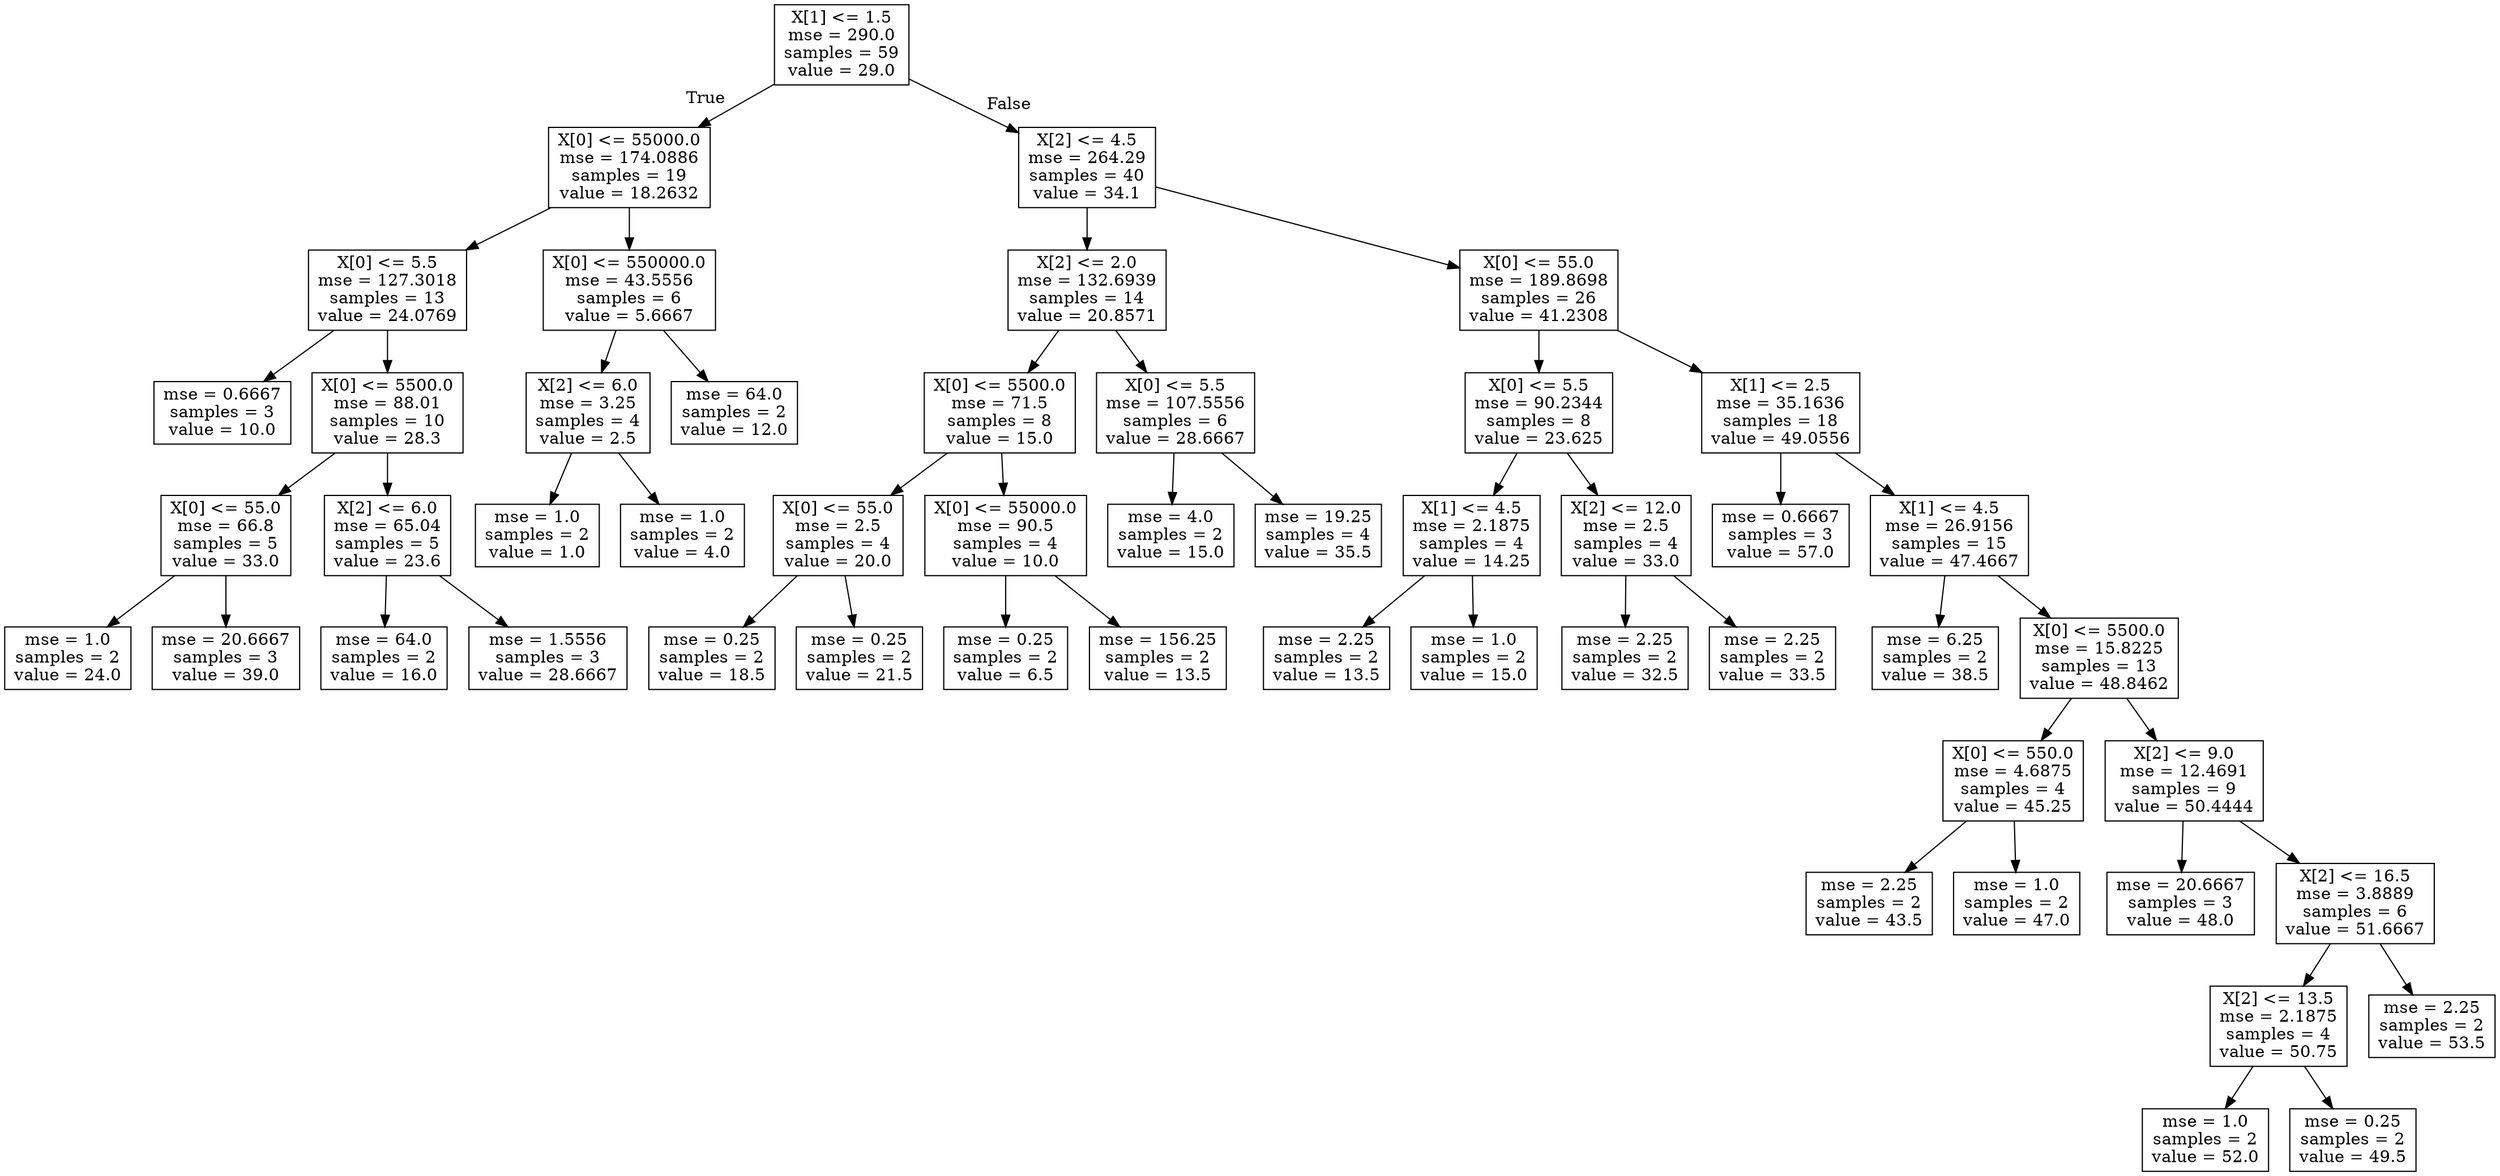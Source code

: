 digraph Tree {
node [shape=box] ;
0 [label="X[1] <= 1.5\nmse = 290.0\nsamples = 59\nvalue = 29.0"] ;
1 [label="X[0] <= 55000.0\nmse = 174.0886\nsamples = 19\nvalue = 18.2632"] ;
0 -> 1 [labeldistance=2.5, labelangle=45, headlabel="True"] ;
2 [label="X[0] <= 5.5\nmse = 127.3018\nsamples = 13\nvalue = 24.0769"] ;
1 -> 2 ;
3 [label="mse = 0.6667\nsamples = 3\nvalue = 10.0"] ;
2 -> 3 ;
4 [label="X[0] <= 5500.0\nmse = 88.01\nsamples = 10\nvalue = 28.3"] ;
2 -> 4 ;
5 [label="X[0] <= 55.0\nmse = 66.8\nsamples = 5\nvalue = 33.0"] ;
4 -> 5 ;
6 [label="mse = 1.0\nsamples = 2\nvalue = 24.0"] ;
5 -> 6 ;
7 [label="mse = 20.6667\nsamples = 3\nvalue = 39.0"] ;
5 -> 7 ;
8 [label="X[2] <= 6.0\nmse = 65.04\nsamples = 5\nvalue = 23.6"] ;
4 -> 8 ;
9 [label="mse = 64.0\nsamples = 2\nvalue = 16.0"] ;
8 -> 9 ;
10 [label="mse = 1.5556\nsamples = 3\nvalue = 28.6667"] ;
8 -> 10 ;
11 [label="X[0] <= 550000.0\nmse = 43.5556\nsamples = 6\nvalue = 5.6667"] ;
1 -> 11 ;
12 [label="X[2] <= 6.0\nmse = 3.25\nsamples = 4\nvalue = 2.5"] ;
11 -> 12 ;
13 [label="mse = 1.0\nsamples = 2\nvalue = 1.0"] ;
12 -> 13 ;
14 [label="mse = 1.0\nsamples = 2\nvalue = 4.0"] ;
12 -> 14 ;
15 [label="mse = 64.0\nsamples = 2\nvalue = 12.0"] ;
11 -> 15 ;
16 [label="X[2] <= 4.5\nmse = 264.29\nsamples = 40\nvalue = 34.1"] ;
0 -> 16 [labeldistance=2.5, labelangle=-45, headlabel="False"] ;
17 [label="X[2] <= 2.0\nmse = 132.6939\nsamples = 14\nvalue = 20.8571"] ;
16 -> 17 ;
18 [label="X[0] <= 5500.0\nmse = 71.5\nsamples = 8\nvalue = 15.0"] ;
17 -> 18 ;
19 [label="X[0] <= 55.0\nmse = 2.5\nsamples = 4\nvalue = 20.0"] ;
18 -> 19 ;
20 [label="mse = 0.25\nsamples = 2\nvalue = 18.5"] ;
19 -> 20 ;
21 [label="mse = 0.25\nsamples = 2\nvalue = 21.5"] ;
19 -> 21 ;
22 [label="X[0] <= 55000.0\nmse = 90.5\nsamples = 4\nvalue = 10.0"] ;
18 -> 22 ;
23 [label="mse = 0.25\nsamples = 2\nvalue = 6.5"] ;
22 -> 23 ;
24 [label="mse = 156.25\nsamples = 2\nvalue = 13.5"] ;
22 -> 24 ;
25 [label="X[0] <= 5.5\nmse = 107.5556\nsamples = 6\nvalue = 28.6667"] ;
17 -> 25 ;
26 [label="mse = 4.0\nsamples = 2\nvalue = 15.0"] ;
25 -> 26 ;
27 [label="mse = 19.25\nsamples = 4\nvalue = 35.5"] ;
25 -> 27 ;
28 [label="X[0] <= 55.0\nmse = 189.8698\nsamples = 26\nvalue = 41.2308"] ;
16 -> 28 ;
29 [label="X[0] <= 5.5\nmse = 90.2344\nsamples = 8\nvalue = 23.625"] ;
28 -> 29 ;
30 [label="X[1] <= 4.5\nmse = 2.1875\nsamples = 4\nvalue = 14.25"] ;
29 -> 30 ;
31 [label="mse = 2.25\nsamples = 2\nvalue = 13.5"] ;
30 -> 31 ;
32 [label="mse = 1.0\nsamples = 2\nvalue = 15.0"] ;
30 -> 32 ;
33 [label="X[2] <= 12.0\nmse = 2.5\nsamples = 4\nvalue = 33.0"] ;
29 -> 33 ;
34 [label="mse = 2.25\nsamples = 2\nvalue = 32.5"] ;
33 -> 34 ;
35 [label="mse = 2.25\nsamples = 2\nvalue = 33.5"] ;
33 -> 35 ;
36 [label="X[1] <= 2.5\nmse = 35.1636\nsamples = 18\nvalue = 49.0556"] ;
28 -> 36 ;
37 [label="mse = 0.6667\nsamples = 3\nvalue = 57.0"] ;
36 -> 37 ;
38 [label="X[1] <= 4.5\nmse = 26.9156\nsamples = 15\nvalue = 47.4667"] ;
36 -> 38 ;
39 [label="mse = 6.25\nsamples = 2\nvalue = 38.5"] ;
38 -> 39 ;
40 [label="X[0] <= 5500.0\nmse = 15.8225\nsamples = 13\nvalue = 48.8462"] ;
38 -> 40 ;
41 [label="X[0] <= 550.0\nmse = 4.6875\nsamples = 4\nvalue = 45.25"] ;
40 -> 41 ;
42 [label="mse = 2.25\nsamples = 2\nvalue = 43.5"] ;
41 -> 42 ;
43 [label="mse = 1.0\nsamples = 2\nvalue = 47.0"] ;
41 -> 43 ;
44 [label="X[2] <= 9.0\nmse = 12.4691\nsamples = 9\nvalue = 50.4444"] ;
40 -> 44 ;
45 [label="mse = 20.6667\nsamples = 3\nvalue = 48.0"] ;
44 -> 45 ;
46 [label="X[2] <= 16.5\nmse = 3.8889\nsamples = 6\nvalue = 51.6667"] ;
44 -> 46 ;
47 [label="X[2] <= 13.5\nmse = 2.1875\nsamples = 4\nvalue = 50.75"] ;
46 -> 47 ;
48 [label="mse = 1.0\nsamples = 2\nvalue = 52.0"] ;
47 -> 48 ;
49 [label="mse = 0.25\nsamples = 2\nvalue = 49.5"] ;
47 -> 49 ;
50 [label="mse = 2.25\nsamples = 2\nvalue = 53.5"] ;
46 -> 50 ;
}